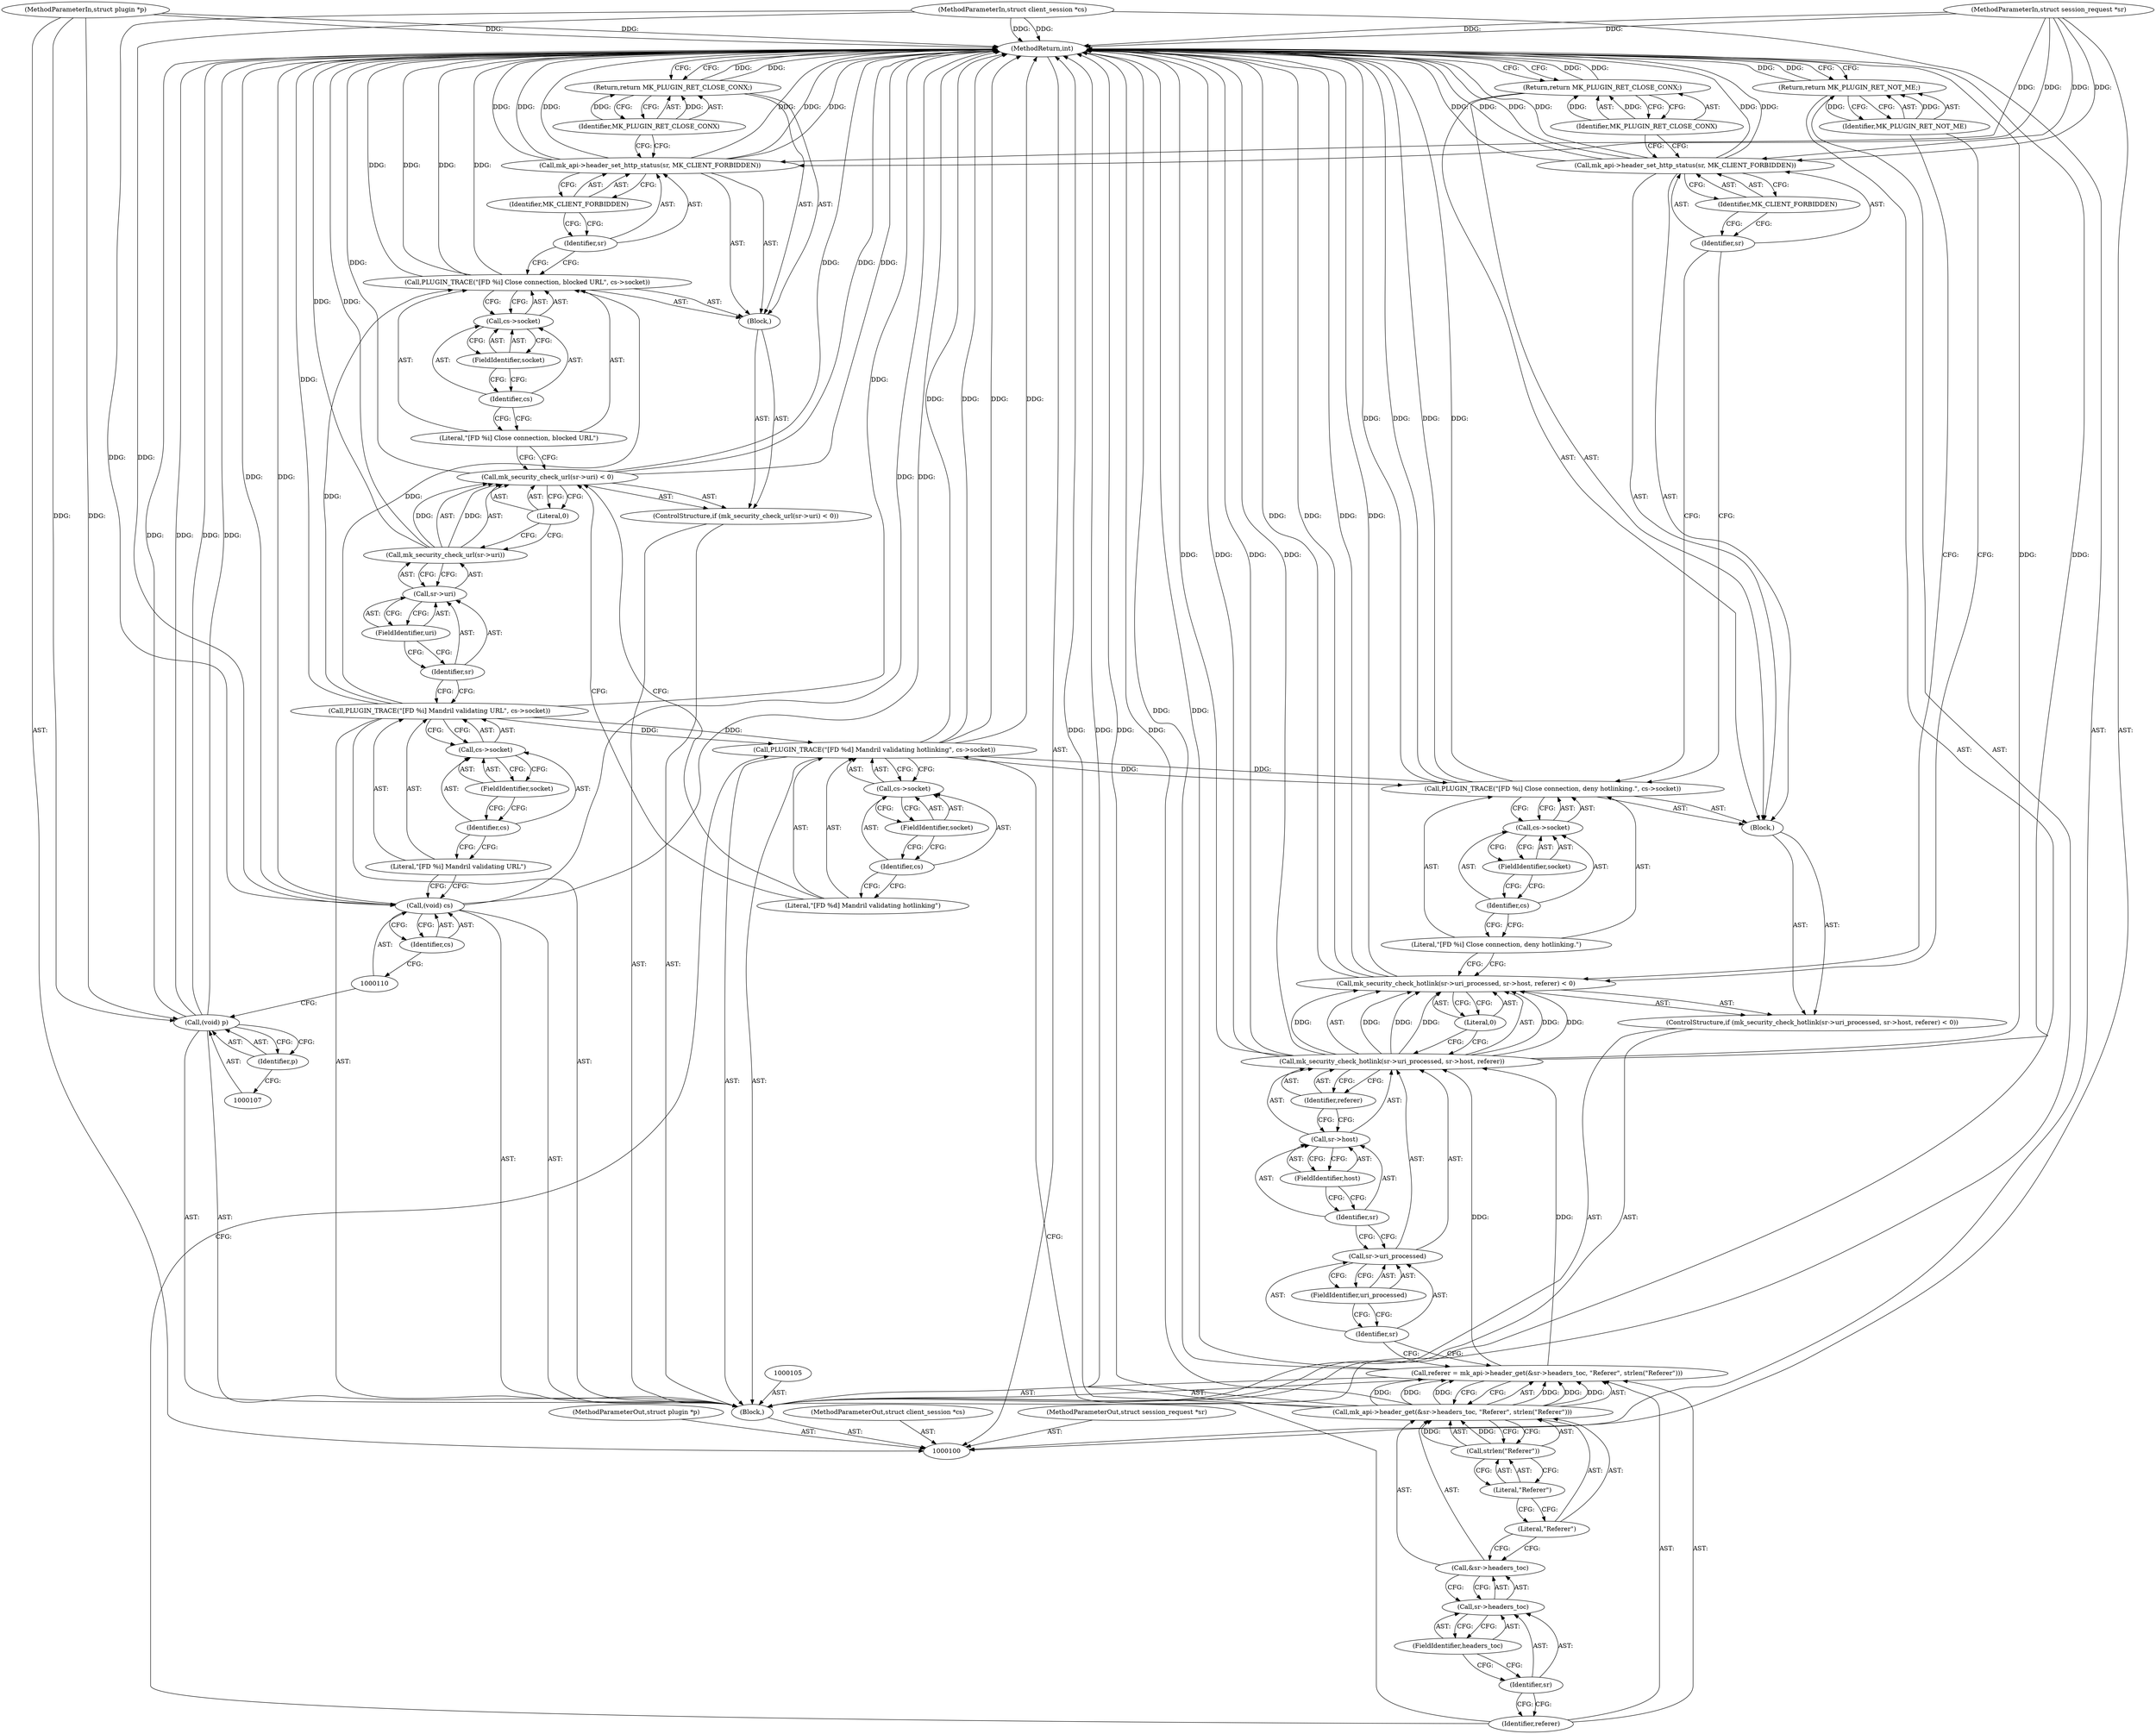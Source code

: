 digraph "1_monkey_15f72c1ee5e0afad20232bdf0fcecab8d62a5d89" {
"1000174" [label="(MethodReturn,int)"];
"1000101" [label="(MethodParameterIn,struct plugin *p)"];
"1000238" [label="(MethodParameterOut,struct plugin *p)"];
"1000120" [label="(Call,sr->uri)"];
"1000121" [label="(Identifier,sr)"];
"1000122" [label="(FieldIdentifier,uri)"];
"1000117" [label="(ControlStructure,if (mk_security_check_url(sr->uri) < 0))"];
"1000123" [label="(Literal,0)"];
"1000124" [label="(Block,)"];
"1000118" [label="(Call,mk_security_check_url(sr->uri) < 0)"];
"1000119" [label="(Call,mk_security_check_url(sr->uri))"];
"1000126" [label="(Literal,\"[FD %i] Close connection, blocked URL\")"];
"1000127" [label="(Call,cs->socket)"];
"1000128" [label="(Identifier,cs)"];
"1000129" [label="(FieldIdentifier,socket)"];
"1000125" [label="(Call,PLUGIN_TRACE(\"[FD %i] Close connection, blocked URL\", cs->socket))"];
"1000131" [label="(Identifier,sr)"];
"1000132" [label="(Identifier,MK_CLIENT_FORBIDDEN)"];
"1000130" [label="(Call,mk_api->header_set_http_status(sr, MK_CLIENT_FORBIDDEN))"];
"1000134" [label="(Identifier,MK_PLUGIN_RET_CLOSE_CONX)"];
"1000133" [label="(Return,return MK_PLUGIN_RET_CLOSE_CONX;)"];
"1000136" [label="(Literal,\"[FD %d] Mandril validating hotlinking\")"];
"1000135" [label="(Call,PLUGIN_TRACE(\"[FD %d] Mandril validating hotlinking\", cs->socket))"];
"1000137" [label="(Call,cs->socket)"];
"1000138" [label="(Identifier,cs)"];
"1000139" [label="(FieldIdentifier,socket)"];
"1000142" [label="(Call,mk_api->header_get(&sr->headers_toc, \"Referer\", strlen(\"Referer\")))"];
"1000143" [label="(Call,&sr->headers_toc)"];
"1000144" [label="(Call,sr->headers_toc)"];
"1000145" [label="(Identifier,sr)"];
"1000146" [label="(FieldIdentifier,headers_toc)"];
"1000140" [label="(Call,referer = mk_api->header_get(&sr->headers_toc, \"Referer\", strlen(\"Referer\")))"];
"1000141" [label="(Identifier,referer)"];
"1000147" [label="(Literal,\"Referer\")"];
"1000148" [label="(Call,strlen(\"Referer\"))"];
"1000149" [label="(Literal,\"Referer\")"];
"1000153" [label="(Call,sr->uri_processed)"];
"1000154" [label="(Identifier,sr)"];
"1000155" [label="(FieldIdentifier,uri_processed)"];
"1000150" [label="(ControlStructure,if (mk_security_check_hotlink(sr->uri_processed, sr->host, referer) < 0))"];
"1000156" [label="(Call,sr->host)"];
"1000157" [label="(Identifier,sr)"];
"1000158" [label="(FieldIdentifier,host)"];
"1000159" [label="(Identifier,referer)"];
"1000160" [label="(Literal,0)"];
"1000161" [label="(Block,)"];
"1000151" [label="(Call,mk_security_check_hotlink(sr->uri_processed, sr->host, referer) < 0)"];
"1000152" [label="(Call,mk_security_check_hotlink(sr->uri_processed, sr->host, referer))"];
"1000163" [label="(Literal,\"[FD %i] Close connection, deny hotlinking.\")"];
"1000164" [label="(Call,cs->socket)"];
"1000165" [label="(Identifier,cs)"];
"1000166" [label="(FieldIdentifier,socket)"];
"1000162" [label="(Call,PLUGIN_TRACE(\"[FD %i] Close connection, deny hotlinking.\", cs->socket))"];
"1000102" [label="(MethodParameterIn,struct client_session *cs)"];
"1000239" [label="(MethodParameterOut,struct client_session *cs)"];
"1000168" [label="(Identifier,sr)"];
"1000169" [label="(Identifier,MK_CLIENT_FORBIDDEN)"];
"1000167" [label="(Call,mk_api->header_set_http_status(sr, MK_CLIENT_FORBIDDEN))"];
"1000171" [label="(Identifier,MK_PLUGIN_RET_CLOSE_CONX)"];
"1000170" [label="(Return,return MK_PLUGIN_RET_CLOSE_CONX;)"];
"1000173" [label="(Identifier,MK_PLUGIN_RET_NOT_ME)"];
"1000172" [label="(Return,return MK_PLUGIN_RET_NOT_ME;)"];
"1000103" [label="(MethodParameterIn,struct session_request *sr)"];
"1000240" [label="(MethodParameterOut,struct session_request *sr)"];
"1000104" [label="(Block,)"];
"1000108" [label="(Identifier,p)"];
"1000106" [label="(Call,(void) p)"];
"1000111" [label="(Identifier,cs)"];
"1000109" [label="(Call,(void) cs)"];
"1000113" [label="(Literal,\"[FD %i] Mandril validating URL\")"];
"1000112" [label="(Call,PLUGIN_TRACE(\"[FD %i] Mandril validating URL\", cs->socket))"];
"1000114" [label="(Call,cs->socket)"];
"1000115" [label="(Identifier,cs)"];
"1000116" [label="(FieldIdentifier,socket)"];
"1000174" -> "1000100"  [label="AST: "];
"1000174" -> "1000133"  [label="CFG: "];
"1000174" -> "1000170"  [label="CFG: "];
"1000174" -> "1000172"  [label="CFG: "];
"1000133" -> "1000174"  [label="DDG: "];
"1000172" -> "1000174"  [label="DDG: "];
"1000170" -> "1000174"  [label="DDG: "];
"1000152" -> "1000174"  [label="DDG: "];
"1000152" -> "1000174"  [label="DDG: "];
"1000152" -> "1000174"  [label="DDG: "];
"1000140" -> "1000174"  [label="DDG: "];
"1000125" -> "1000174"  [label="DDG: "];
"1000125" -> "1000174"  [label="DDG: "];
"1000106" -> "1000174"  [label="DDG: "];
"1000106" -> "1000174"  [label="DDG: "];
"1000151" -> "1000174"  [label="DDG: "];
"1000151" -> "1000174"  [label="DDG: "];
"1000167" -> "1000174"  [label="DDG: "];
"1000167" -> "1000174"  [label="DDG: "];
"1000167" -> "1000174"  [label="DDG: "];
"1000130" -> "1000174"  [label="DDG: "];
"1000130" -> "1000174"  [label="DDG: "];
"1000130" -> "1000174"  [label="DDG: "];
"1000142" -> "1000174"  [label="DDG: "];
"1000142" -> "1000174"  [label="DDG: "];
"1000118" -> "1000174"  [label="DDG: "];
"1000118" -> "1000174"  [label="DDG: "];
"1000162" -> "1000174"  [label="DDG: "];
"1000162" -> "1000174"  [label="DDG: "];
"1000109" -> "1000174"  [label="DDG: "];
"1000109" -> "1000174"  [label="DDG: "];
"1000103" -> "1000174"  [label="DDG: "];
"1000102" -> "1000174"  [label="DDG: "];
"1000112" -> "1000174"  [label="DDG: "];
"1000135" -> "1000174"  [label="DDG: "];
"1000135" -> "1000174"  [label="DDG: "];
"1000101" -> "1000174"  [label="DDG: "];
"1000119" -> "1000174"  [label="DDG: "];
"1000101" -> "1000100"  [label="AST: "];
"1000101" -> "1000174"  [label="DDG: "];
"1000101" -> "1000106"  [label="DDG: "];
"1000238" -> "1000100"  [label="AST: "];
"1000120" -> "1000119"  [label="AST: "];
"1000120" -> "1000122"  [label="CFG: "];
"1000121" -> "1000120"  [label="AST: "];
"1000122" -> "1000120"  [label="AST: "];
"1000119" -> "1000120"  [label="CFG: "];
"1000121" -> "1000120"  [label="AST: "];
"1000121" -> "1000112"  [label="CFG: "];
"1000122" -> "1000121"  [label="CFG: "];
"1000122" -> "1000120"  [label="AST: "];
"1000122" -> "1000121"  [label="CFG: "];
"1000120" -> "1000122"  [label="CFG: "];
"1000117" -> "1000104"  [label="AST: "];
"1000118" -> "1000117"  [label="AST: "];
"1000124" -> "1000117"  [label="AST: "];
"1000123" -> "1000118"  [label="AST: "];
"1000123" -> "1000119"  [label="CFG: "];
"1000118" -> "1000123"  [label="CFG: "];
"1000124" -> "1000117"  [label="AST: "];
"1000125" -> "1000124"  [label="AST: "];
"1000130" -> "1000124"  [label="AST: "];
"1000133" -> "1000124"  [label="AST: "];
"1000118" -> "1000117"  [label="AST: "];
"1000118" -> "1000123"  [label="CFG: "];
"1000119" -> "1000118"  [label="AST: "];
"1000123" -> "1000118"  [label="AST: "];
"1000126" -> "1000118"  [label="CFG: "];
"1000136" -> "1000118"  [label="CFG: "];
"1000118" -> "1000174"  [label="DDG: "];
"1000118" -> "1000174"  [label="DDG: "];
"1000119" -> "1000118"  [label="DDG: "];
"1000119" -> "1000118"  [label="AST: "];
"1000119" -> "1000120"  [label="CFG: "];
"1000120" -> "1000119"  [label="AST: "];
"1000123" -> "1000119"  [label="CFG: "];
"1000119" -> "1000174"  [label="DDG: "];
"1000119" -> "1000118"  [label="DDG: "];
"1000126" -> "1000125"  [label="AST: "];
"1000126" -> "1000118"  [label="CFG: "];
"1000128" -> "1000126"  [label="CFG: "];
"1000127" -> "1000125"  [label="AST: "];
"1000127" -> "1000129"  [label="CFG: "];
"1000128" -> "1000127"  [label="AST: "];
"1000129" -> "1000127"  [label="AST: "];
"1000125" -> "1000127"  [label="CFG: "];
"1000128" -> "1000127"  [label="AST: "];
"1000128" -> "1000126"  [label="CFG: "];
"1000129" -> "1000128"  [label="CFG: "];
"1000129" -> "1000127"  [label="AST: "];
"1000129" -> "1000128"  [label="CFG: "];
"1000127" -> "1000129"  [label="CFG: "];
"1000125" -> "1000124"  [label="AST: "];
"1000125" -> "1000127"  [label="CFG: "];
"1000126" -> "1000125"  [label="AST: "];
"1000127" -> "1000125"  [label="AST: "];
"1000131" -> "1000125"  [label="CFG: "];
"1000125" -> "1000174"  [label="DDG: "];
"1000125" -> "1000174"  [label="DDG: "];
"1000112" -> "1000125"  [label="DDG: "];
"1000131" -> "1000130"  [label="AST: "];
"1000131" -> "1000125"  [label="CFG: "];
"1000132" -> "1000131"  [label="CFG: "];
"1000132" -> "1000130"  [label="AST: "];
"1000132" -> "1000131"  [label="CFG: "];
"1000130" -> "1000132"  [label="CFG: "];
"1000130" -> "1000124"  [label="AST: "];
"1000130" -> "1000132"  [label="CFG: "];
"1000131" -> "1000130"  [label="AST: "];
"1000132" -> "1000130"  [label="AST: "];
"1000134" -> "1000130"  [label="CFG: "];
"1000130" -> "1000174"  [label="DDG: "];
"1000130" -> "1000174"  [label="DDG: "];
"1000130" -> "1000174"  [label="DDG: "];
"1000103" -> "1000130"  [label="DDG: "];
"1000134" -> "1000133"  [label="AST: "];
"1000134" -> "1000130"  [label="CFG: "];
"1000133" -> "1000134"  [label="CFG: "];
"1000134" -> "1000133"  [label="DDG: "];
"1000133" -> "1000124"  [label="AST: "];
"1000133" -> "1000134"  [label="CFG: "];
"1000134" -> "1000133"  [label="AST: "];
"1000174" -> "1000133"  [label="CFG: "];
"1000133" -> "1000174"  [label="DDG: "];
"1000134" -> "1000133"  [label="DDG: "];
"1000136" -> "1000135"  [label="AST: "];
"1000136" -> "1000118"  [label="CFG: "];
"1000138" -> "1000136"  [label="CFG: "];
"1000135" -> "1000104"  [label="AST: "];
"1000135" -> "1000137"  [label="CFG: "];
"1000136" -> "1000135"  [label="AST: "];
"1000137" -> "1000135"  [label="AST: "];
"1000141" -> "1000135"  [label="CFG: "];
"1000135" -> "1000174"  [label="DDG: "];
"1000135" -> "1000174"  [label="DDG: "];
"1000112" -> "1000135"  [label="DDG: "];
"1000135" -> "1000162"  [label="DDG: "];
"1000137" -> "1000135"  [label="AST: "];
"1000137" -> "1000139"  [label="CFG: "];
"1000138" -> "1000137"  [label="AST: "];
"1000139" -> "1000137"  [label="AST: "];
"1000135" -> "1000137"  [label="CFG: "];
"1000138" -> "1000137"  [label="AST: "];
"1000138" -> "1000136"  [label="CFG: "];
"1000139" -> "1000138"  [label="CFG: "];
"1000139" -> "1000137"  [label="AST: "];
"1000139" -> "1000138"  [label="CFG: "];
"1000137" -> "1000139"  [label="CFG: "];
"1000142" -> "1000140"  [label="AST: "];
"1000142" -> "1000148"  [label="CFG: "];
"1000143" -> "1000142"  [label="AST: "];
"1000147" -> "1000142"  [label="AST: "];
"1000148" -> "1000142"  [label="AST: "];
"1000140" -> "1000142"  [label="CFG: "];
"1000142" -> "1000174"  [label="DDG: "];
"1000142" -> "1000174"  [label="DDG: "];
"1000142" -> "1000140"  [label="DDG: "];
"1000142" -> "1000140"  [label="DDG: "];
"1000142" -> "1000140"  [label="DDG: "];
"1000148" -> "1000142"  [label="DDG: "];
"1000143" -> "1000142"  [label="AST: "];
"1000143" -> "1000144"  [label="CFG: "];
"1000144" -> "1000143"  [label="AST: "];
"1000147" -> "1000143"  [label="CFG: "];
"1000144" -> "1000143"  [label="AST: "];
"1000144" -> "1000146"  [label="CFG: "];
"1000145" -> "1000144"  [label="AST: "];
"1000146" -> "1000144"  [label="AST: "];
"1000143" -> "1000144"  [label="CFG: "];
"1000145" -> "1000144"  [label="AST: "];
"1000145" -> "1000141"  [label="CFG: "];
"1000146" -> "1000145"  [label="CFG: "];
"1000146" -> "1000144"  [label="AST: "];
"1000146" -> "1000145"  [label="CFG: "];
"1000144" -> "1000146"  [label="CFG: "];
"1000140" -> "1000104"  [label="AST: "];
"1000140" -> "1000142"  [label="CFG: "];
"1000141" -> "1000140"  [label="AST: "];
"1000142" -> "1000140"  [label="AST: "];
"1000154" -> "1000140"  [label="CFG: "];
"1000140" -> "1000174"  [label="DDG: "];
"1000142" -> "1000140"  [label="DDG: "];
"1000142" -> "1000140"  [label="DDG: "];
"1000142" -> "1000140"  [label="DDG: "];
"1000140" -> "1000152"  [label="DDG: "];
"1000141" -> "1000140"  [label="AST: "];
"1000141" -> "1000135"  [label="CFG: "];
"1000145" -> "1000141"  [label="CFG: "];
"1000147" -> "1000142"  [label="AST: "];
"1000147" -> "1000143"  [label="CFG: "];
"1000149" -> "1000147"  [label="CFG: "];
"1000148" -> "1000142"  [label="AST: "];
"1000148" -> "1000149"  [label="CFG: "];
"1000149" -> "1000148"  [label="AST: "];
"1000142" -> "1000148"  [label="CFG: "];
"1000148" -> "1000142"  [label="DDG: "];
"1000149" -> "1000148"  [label="AST: "];
"1000149" -> "1000147"  [label="CFG: "];
"1000148" -> "1000149"  [label="CFG: "];
"1000153" -> "1000152"  [label="AST: "];
"1000153" -> "1000155"  [label="CFG: "];
"1000154" -> "1000153"  [label="AST: "];
"1000155" -> "1000153"  [label="AST: "];
"1000157" -> "1000153"  [label="CFG: "];
"1000154" -> "1000153"  [label="AST: "];
"1000154" -> "1000140"  [label="CFG: "];
"1000155" -> "1000154"  [label="CFG: "];
"1000155" -> "1000153"  [label="AST: "];
"1000155" -> "1000154"  [label="CFG: "];
"1000153" -> "1000155"  [label="CFG: "];
"1000150" -> "1000104"  [label="AST: "];
"1000151" -> "1000150"  [label="AST: "];
"1000161" -> "1000150"  [label="AST: "];
"1000156" -> "1000152"  [label="AST: "];
"1000156" -> "1000158"  [label="CFG: "];
"1000157" -> "1000156"  [label="AST: "];
"1000158" -> "1000156"  [label="AST: "];
"1000159" -> "1000156"  [label="CFG: "];
"1000157" -> "1000156"  [label="AST: "];
"1000157" -> "1000153"  [label="CFG: "];
"1000158" -> "1000157"  [label="CFG: "];
"1000158" -> "1000156"  [label="AST: "];
"1000158" -> "1000157"  [label="CFG: "];
"1000156" -> "1000158"  [label="CFG: "];
"1000159" -> "1000152"  [label="AST: "];
"1000159" -> "1000156"  [label="CFG: "];
"1000152" -> "1000159"  [label="CFG: "];
"1000160" -> "1000151"  [label="AST: "];
"1000160" -> "1000152"  [label="CFG: "];
"1000151" -> "1000160"  [label="CFG: "];
"1000161" -> "1000150"  [label="AST: "];
"1000162" -> "1000161"  [label="AST: "];
"1000167" -> "1000161"  [label="AST: "];
"1000170" -> "1000161"  [label="AST: "];
"1000151" -> "1000150"  [label="AST: "];
"1000151" -> "1000160"  [label="CFG: "];
"1000152" -> "1000151"  [label="AST: "];
"1000160" -> "1000151"  [label="AST: "];
"1000163" -> "1000151"  [label="CFG: "];
"1000173" -> "1000151"  [label="CFG: "];
"1000151" -> "1000174"  [label="DDG: "];
"1000151" -> "1000174"  [label="DDG: "];
"1000152" -> "1000151"  [label="DDG: "];
"1000152" -> "1000151"  [label="DDG: "];
"1000152" -> "1000151"  [label="DDG: "];
"1000152" -> "1000151"  [label="AST: "];
"1000152" -> "1000159"  [label="CFG: "];
"1000153" -> "1000152"  [label="AST: "];
"1000156" -> "1000152"  [label="AST: "];
"1000159" -> "1000152"  [label="AST: "];
"1000160" -> "1000152"  [label="CFG: "];
"1000152" -> "1000174"  [label="DDG: "];
"1000152" -> "1000174"  [label="DDG: "];
"1000152" -> "1000174"  [label="DDG: "];
"1000152" -> "1000151"  [label="DDG: "];
"1000152" -> "1000151"  [label="DDG: "];
"1000152" -> "1000151"  [label="DDG: "];
"1000140" -> "1000152"  [label="DDG: "];
"1000163" -> "1000162"  [label="AST: "];
"1000163" -> "1000151"  [label="CFG: "];
"1000165" -> "1000163"  [label="CFG: "];
"1000164" -> "1000162"  [label="AST: "];
"1000164" -> "1000166"  [label="CFG: "];
"1000165" -> "1000164"  [label="AST: "];
"1000166" -> "1000164"  [label="AST: "];
"1000162" -> "1000164"  [label="CFG: "];
"1000165" -> "1000164"  [label="AST: "];
"1000165" -> "1000163"  [label="CFG: "];
"1000166" -> "1000165"  [label="CFG: "];
"1000166" -> "1000164"  [label="AST: "];
"1000166" -> "1000165"  [label="CFG: "];
"1000164" -> "1000166"  [label="CFG: "];
"1000162" -> "1000161"  [label="AST: "];
"1000162" -> "1000164"  [label="CFG: "];
"1000163" -> "1000162"  [label="AST: "];
"1000164" -> "1000162"  [label="AST: "];
"1000168" -> "1000162"  [label="CFG: "];
"1000162" -> "1000174"  [label="DDG: "];
"1000162" -> "1000174"  [label="DDG: "];
"1000135" -> "1000162"  [label="DDG: "];
"1000102" -> "1000100"  [label="AST: "];
"1000102" -> "1000174"  [label="DDG: "];
"1000102" -> "1000109"  [label="DDG: "];
"1000239" -> "1000100"  [label="AST: "];
"1000168" -> "1000167"  [label="AST: "];
"1000168" -> "1000162"  [label="CFG: "];
"1000169" -> "1000168"  [label="CFG: "];
"1000169" -> "1000167"  [label="AST: "];
"1000169" -> "1000168"  [label="CFG: "];
"1000167" -> "1000169"  [label="CFG: "];
"1000167" -> "1000161"  [label="AST: "];
"1000167" -> "1000169"  [label="CFG: "];
"1000168" -> "1000167"  [label="AST: "];
"1000169" -> "1000167"  [label="AST: "];
"1000171" -> "1000167"  [label="CFG: "];
"1000167" -> "1000174"  [label="DDG: "];
"1000167" -> "1000174"  [label="DDG: "];
"1000167" -> "1000174"  [label="DDG: "];
"1000103" -> "1000167"  [label="DDG: "];
"1000171" -> "1000170"  [label="AST: "];
"1000171" -> "1000167"  [label="CFG: "];
"1000170" -> "1000171"  [label="CFG: "];
"1000171" -> "1000170"  [label="DDG: "];
"1000170" -> "1000161"  [label="AST: "];
"1000170" -> "1000171"  [label="CFG: "];
"1000171" -> "1000170"  [label="AST: "];
"1000174" -> "1000170"  [label="CFG: "];
"1000170" -> "1000174"  [label="DDG: "];
"1000171" -> "1000170"  [label="DDG: "];
"1000173" -> "1000172"  [label="AST: "];
"1000173" -> "1000151"  [label="CFG: "];
"1000172" -> "1000173"  [label="CFG: "];
"1000173" -> "1000172"  [label="DDG: "];
"1000172" -> "1000104"  [label="AST: "];
"1000172" -> "1000173"  [label="CFG: "];
"1000173" -> "1000172"  [label="AST: "];
"1000174" -> "1000172"  [label="CFG: "];
"1000172" -> "1000174"  [label="DDG: "];
"1000173" -> "1000172"  [label="DDG: "];
"1000103" -> "1000100"  [label="AST: "];
"1000103" -> "1000174"  [label="DDG: "];
"1000103" -> "1000130"  [label="DDG: "];
"1000103" -> "1000167"  [label="DDG: "];
"1000240" -> "1000100"  [label="AST: "];
"1000104" -> "1000100"  [label="AST: "];
"1000105" -> "1000104"  [label="AST: "];
"1000106" -> "1000104"  [label="AST: "];
"1000109" -> "1000104"  [label="AST: "];
"1000112" -> "1000104"  [label="AST: "];
"1000117" -> "1000104"  [label="AST: "];
"1000135" -> "1000104"  [label="AST: "];
"1000140" -> "1000104"  [label="AST: "];
"1000150" -> "1000104"  [label="AST: "];
"1000172" -> "1000104"  [label="AST: "];
"1000108" -> "1000106"  [label="AST: "];
"1000108" -> "1000107"  [label="CFG: "];
"1000106" -> "1000108"  [label="CFG: "];
"1000106" -> "1000104"  [label="AST: "];
"1000106" -> "1000108"  [label="CFG: "];
"1000107" -> "1000106"  [label="AST: "];
"1000108" -> "1000106"  [label="AST: "];
"1000110" -> "1000106"  [label="CFG: "];
"1000106" -> "1000174"  [label="DDG: "];
"1000106" -> "1000174"  [label="DDG: "];
"1000101" -> "1000106"  [label="DDG: "];
"1000111" -> "1000109"  [label="AST: "];
"1000111" -> "1000110"  [label="CFG: "];
"1000109" -> "1000111"  [label="CFG: "];
"1000109" -> "1000104"  [label="AST: "];
"1000109" -> "1000111"  [label="CFG: "];
"1000110" -> "1000109"  [label="AST: "];
"1000111" -> "1000109"  [label="AST: "];
"1000113" -> "1000109"  [label="CFG: "];
"1000109" -> "1000174"  [label="DDG: "];
"1000109" -> "1000174"  [label="DDG: "];
"1000102" -> "1000109"  [label="DDG: "];
"1000113" -> "1000112"  [label="AST: "];
"1000113" -> "1000109"  [label="CFG: "];
"1000115" -> "1000113"  [label="CFG: "];
"1000112" -> "1000104"  [label="AST: "];
"1000112" -> "1000114"  [label="CFG: "];
"1000113" -> "1000112"  [label="AST: "];
"1000114" -> "1000112"  [label="AST: "];
"1000121" -> "1000112"  [label="CFG: "];
"1000112" -> "1000174"  [label="DDG: "];
"1000112" -> "1000125"  [label="DDG: "];
"1000112" -> "1000135"  [label="DDG: "];
"1000114" -> "1000112"  [label="AST: "];
"1000114" -> "1000116"  [label="CFG: "];
"1000115" -> "1000114"  [label="AST: "];
"1000116" -> "1000114"  [label="AST: "];
"1000112" -> "1000114"  [label="CFG: "];
"1000115" -> "1000114"  [label="AST: "];
"1000115" -> "1000113"  [label="CFG: "];
"1000116" -> "1000115"  [label="CFG: "];
"1000116" -> "1000114"  [label="AST: "];
"1000116" -> "1000115"  [label="CFG: "];
"1000114" -> "1000116"  [label="CFG: "];
}
